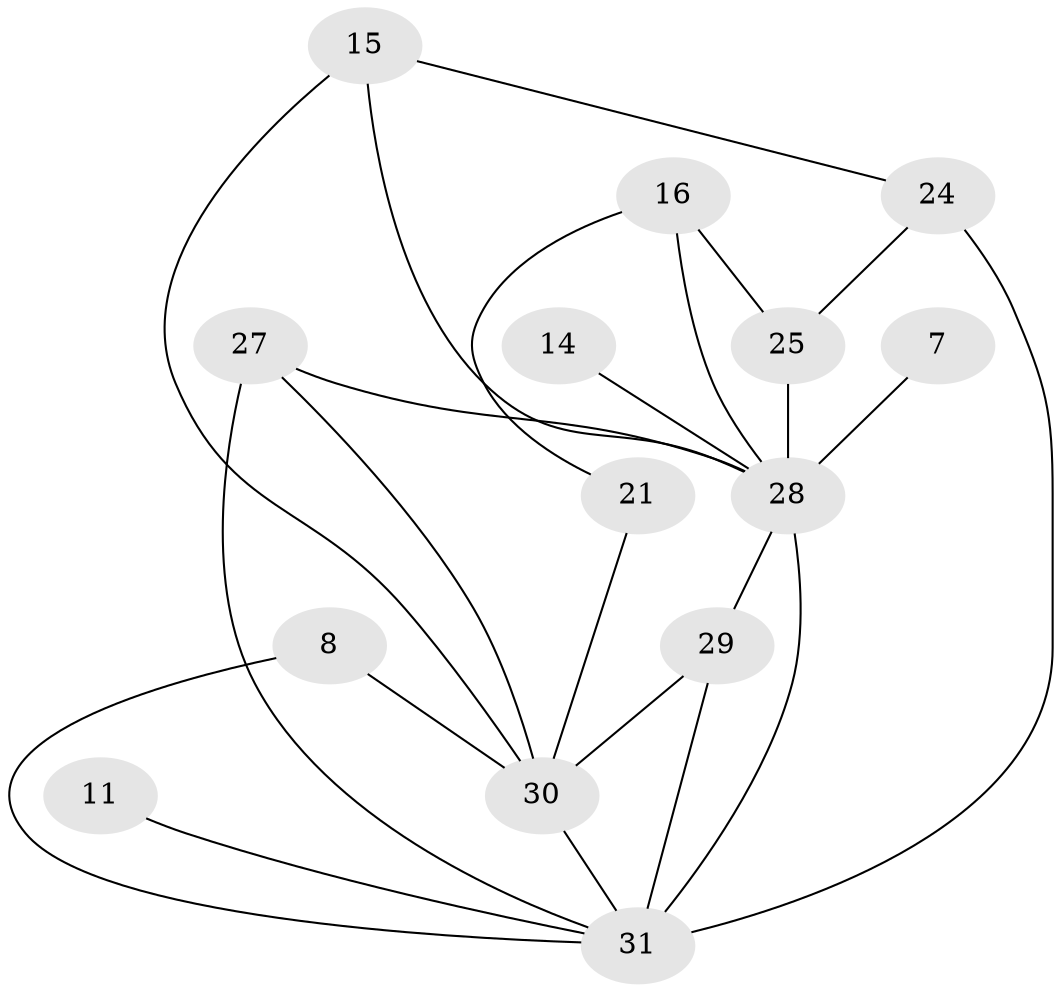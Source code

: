 // original degree distribution, {0: 0.16346153846153846, 1: 0.25, 4: 0.125, 2: 0.18269230769230768, 3: 0.20192307692307693, 5: 0.057692307692307696, 6: 0.009615384615384616, 7: 0.009615384615384616}
// Generated by graph-tools (version 1.1) at 2025/35/03/04/25 23:35:51]
// undirected, 14 vertices, 23 edges
graph export_dot {
  node [color=gray90,style=filled];
  7;
  8;
  11;
  14;
  15;
  16;
  21;
  24;
  25;
  27;
  28;
  29;
  30;
  31;
  7 -- 28 [weight=1.0];
  8 -- 30 [weight=1.0];
  8 -- 31 [weight=1.0];
  11 -- 31 [weight=1.0];
  14 -- 28 [weight=1.0];
  15 -- 24 [weight=1.0];
  15 -- 28 [weight=1.0];
  15 -- 30 [weight=1.0];
  16 -- 21 [weight=1.0];
  16 -- 25 [weight=1.0];
  16 -- 28 [weight=1.0];
  21 -- 30 [weight=1.0];
  24 -- 25 [weight=1.0];
  24 -- 31 [weight=2.0];
  25 -- 28 [weight=2.0];
  27 -- 28 [weight=1.0];
  27 -- 30 [weight=1.0];
  27 -- 31 [weight=4.0];
  28 -- 29 [weight=2.0];
  28 -- 31 [weight=3.0];
  29 -- 30 [weight=1.0];
  29 -- 31 [weight=2.0];
  30 -- 31 [weight=1.0];
}
